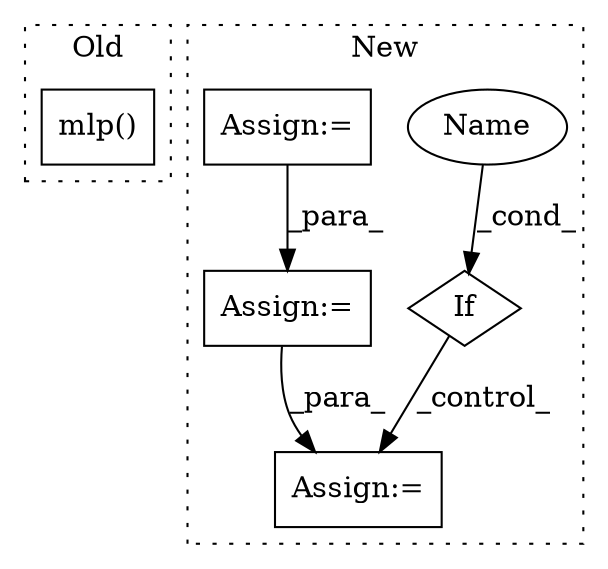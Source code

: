 digraph G {
subgraph cluster0 {
1 [label="mlp()" a="75" s="16768,16790" l="9,1" shape="box"];
label = "Old";
style="dotted";
}
subgraph cluster1 {
2 [label="If" a="96" s="11756,11782" l="3,14" shape="diamond"];
3 [label="Name" a="87" s="11759" l="23" shape="ellipse"];
4 [label="Assign:=" a="68" s="11797" l="3" shape="box"];
5 [label="Assign:=" a="68" s="11493" l="3" shape="box"];
6 [label="Assign:=" a="68" s="11590" l="3" shape="box"];
label = "New";
style="dotted";
}
2 -> 4 [label="_control_"];
3 -> 2 [label="_cond_"];
5 -> 6 [label="_para_"];
6 -> 4 [label="_para_"];
}
